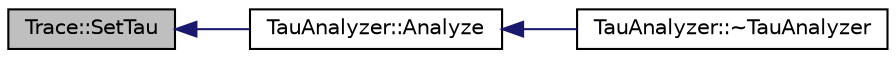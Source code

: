 digraph "Trace::SetTau"
{
  edge [fontname="Helvetica",fontsize="10",labelfontname="Helvetica",labelfontsize="10"];
  node [fontname="Helvetica",fontsize="10",shape=record];
  rankdir="LR";
  Node1 [label="Trace::SetTau",height=0.2,width=0.4,color="black", fillcolor="grey75", style="filled", fontcolor="black"];
  Node1 -> Node2 [dir="back",color="midnightblue",fontsize="10",style="solid",fontname="Helvetica"];
  Node2 [label="TauAnalyzer::Analyze",height=0.2,width=0.4,color="black", fillcolor="white", style="filled",URL="$d2/d6d/class_tau_analyzer.html#a0f5dff5bca5d6c6b19f155204a68aaaa"];
  Node2 -> Node3 [dir="back",color="midnightblue",fontsize="10",style="solid",fontname="Helvetica"];
  Node3 [label="TauAnalyzer::~TauAnalyzer",height=0.2,width=0.4,color="black", fillcolor="white", style="filled",URL="$d2/d6d/class_tau_analyzer.html#acbec8c01df2ce44961345f0d390f76fa"];
}
